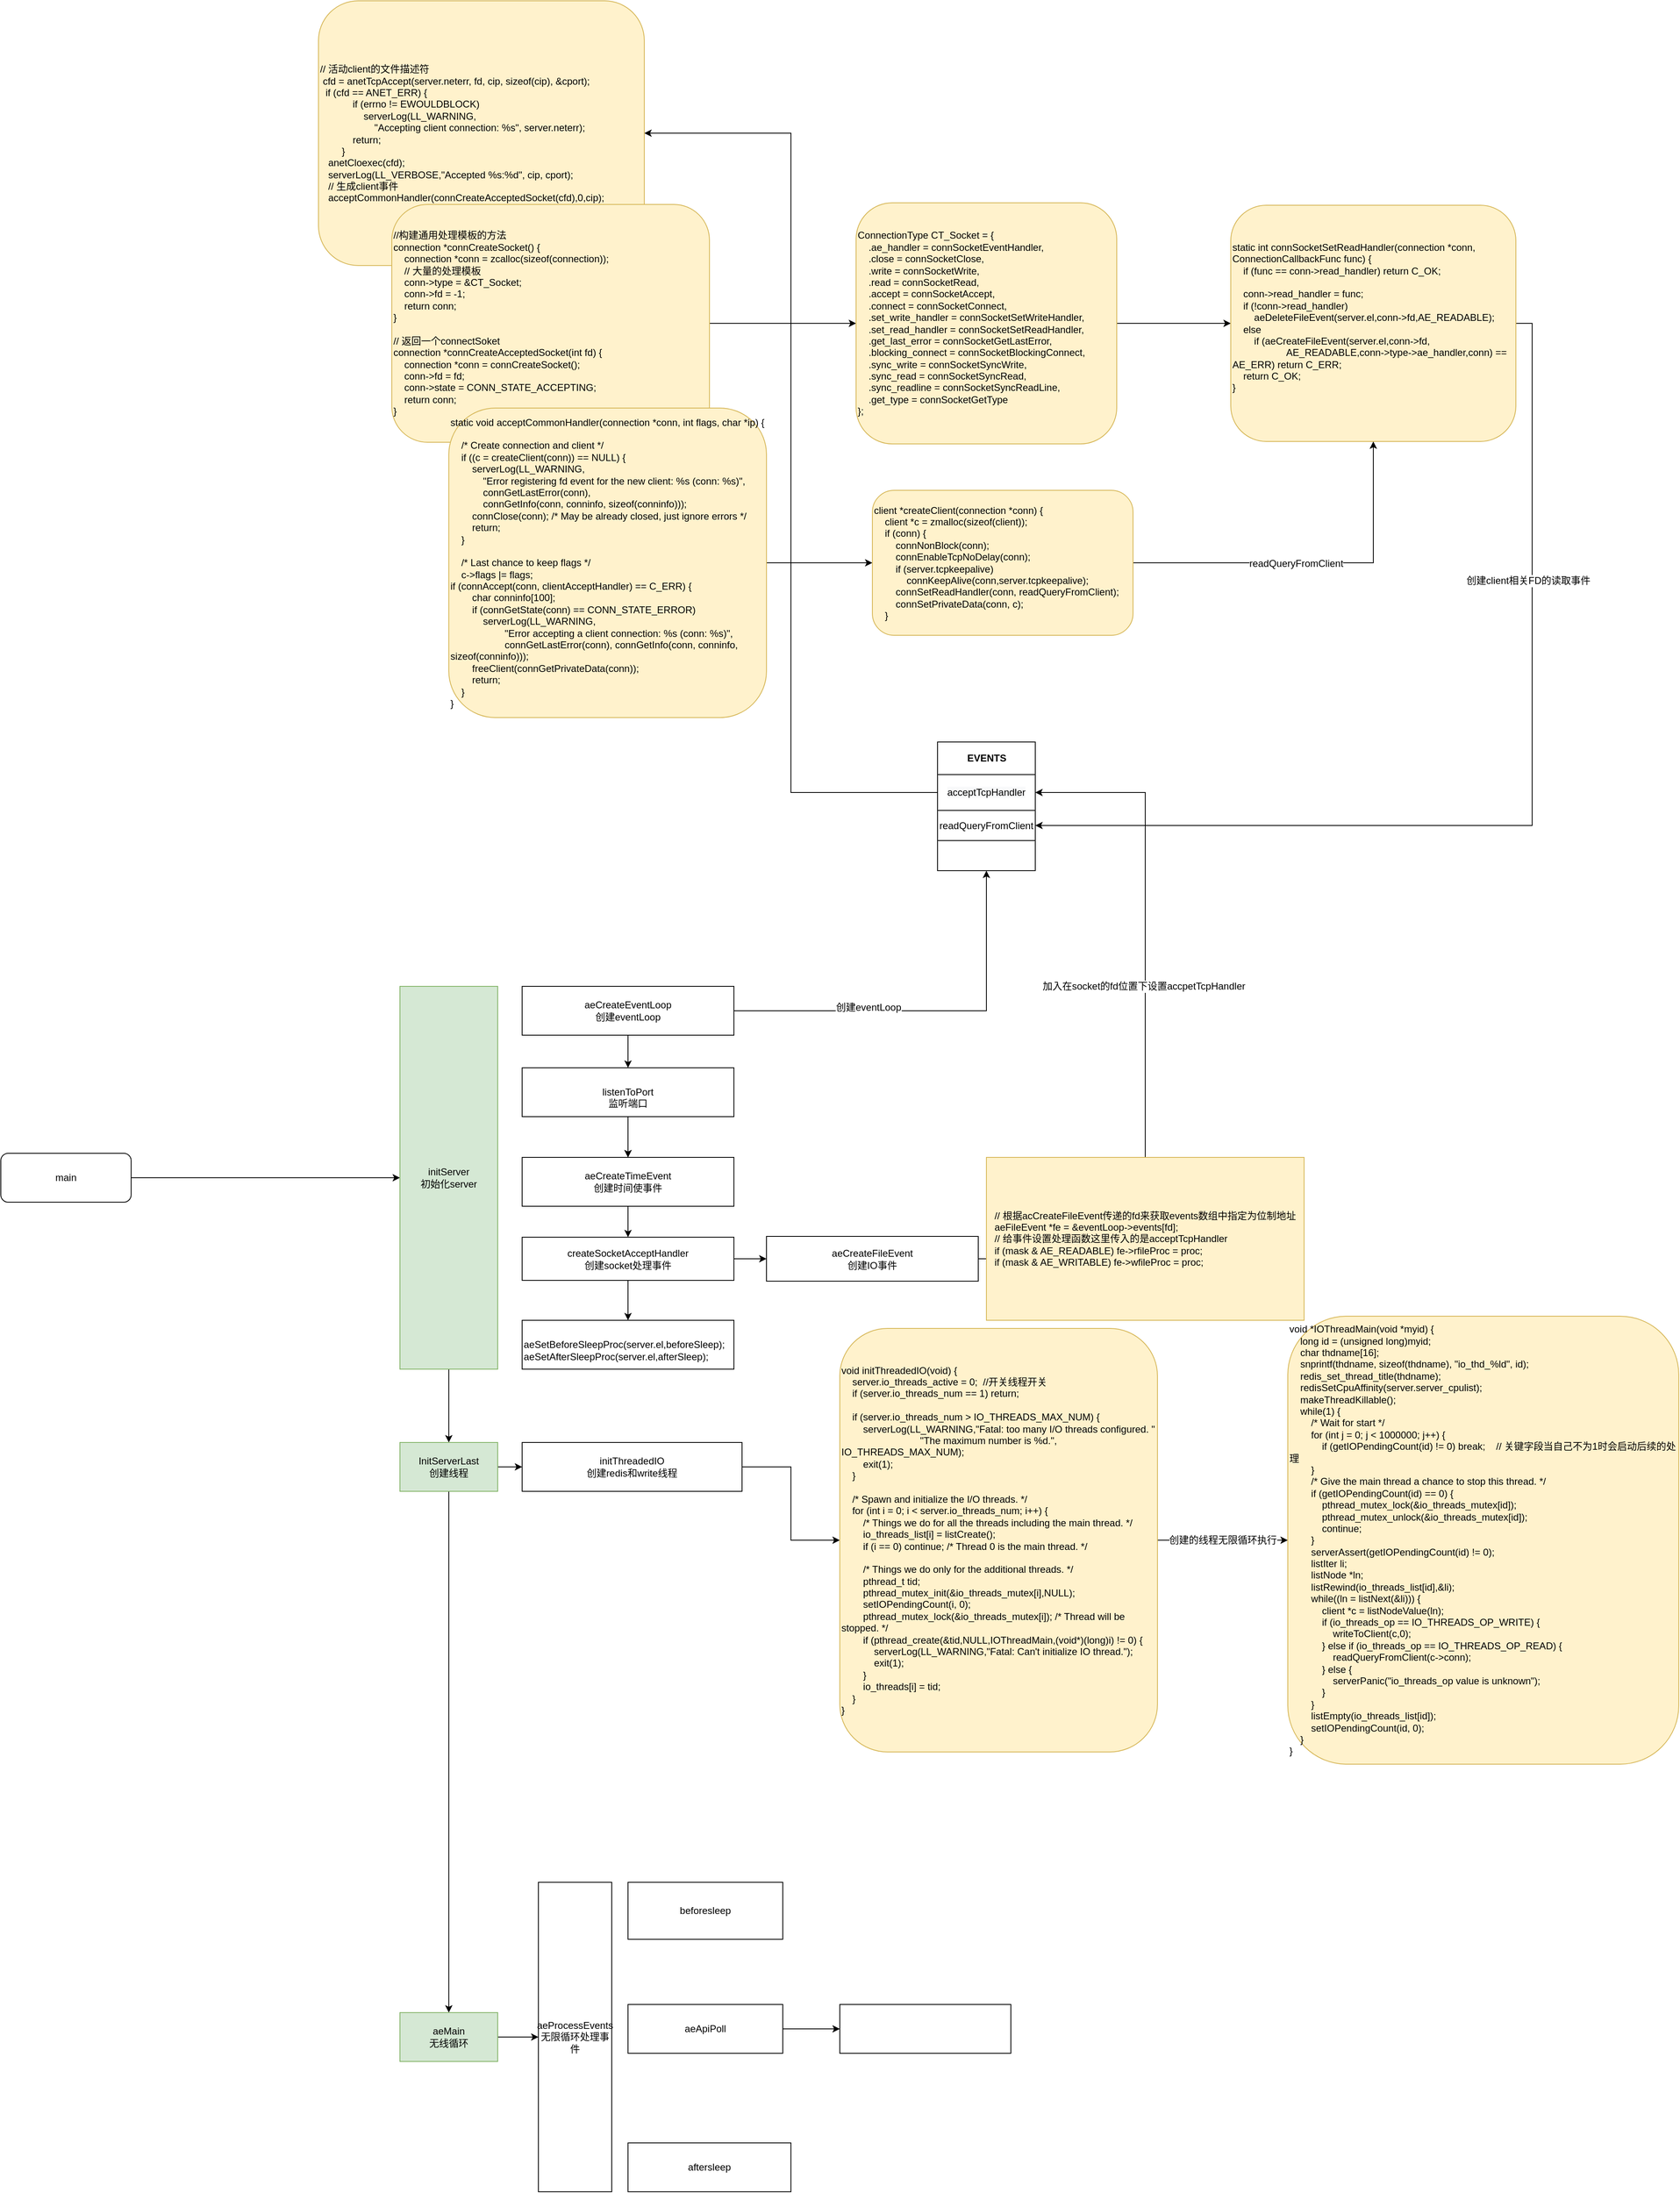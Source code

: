 <mxfile version="16.0.0" type="github">
  <diagram id="2zftxFfZJoa_WkWcQfK9" name="Page-1">
    <mxGraphModel dx="2036" dy="1942" grid="1" gridSize="10" guides="1" tooltips="1" connect="1" arrows="1" fold="1" page="1" pageScale="1" pageWidth="827" pageHeight="1169" math="0" shadow="0">
      <root>
        <mxCell id="0" />
        <mxCell id="1" parent="0" />
        <mxCell id="qlo0mlUVnGcfUICEwcEb-12" style="edgeStyle=orthogonalEdgeStyle;rounded=0;orthogonalLoop=1;jettySize=auto;html=1;fontFamily=Helvetica;fontSize=12;fontColor=rgb(0, 0, 0);" parent="1" source="9TWHAg7jtCrfxQBwRMBd-1" target="9TWHAg7jtCrfxQBwRMBd-4" edge="1">
          <mxGeometry relative="1" as="geometry" />
        </mxCell>
        <mxCell id="9TWHAg7jtCrfxQBwRMBd-1" value="main" style="rounded=1;whiteSpace=wrap;html=1;" parent="1" vertex="1">
          <mxGeometry x="-470" y="485" width="160" height="60" as="geometry" />
        </mxCell>
        <mxCell id="qlo0mlUVnGcfUICEwcEb-13" style="edgeStyle=orthogonalEdgeStyle;rounded=0;orthogonalLoop=1;jettySize=auto;html=1;exitX=0.5;exitY=1;exitDx=0;exitDy=0;fontFamily=Helvetica;fontSize=12;fontColor=rgb(0, 0, 0);" parent="1" source="9TWHAg7jtCrfxQBwRMBd-4" target="qlo0mlUVnGcfUICEwcEb-14" edge="1">
          <mxGeometry relative="1" as="geometry">
            <mxPoint x="80.095" y="860" as="targetPoint" />
          </mxGeometry>
        </mxCell>
        <mxCell id="9TWHAg7jtCrfxQBwRMBd-4" value="initServer&lt;br&gt;初始化server" style="rounded=0;whiteSpace=wrap;html=1;fontFamily=Helvetica;fontSize=12;strokeColor=#82b366;fillColor=#d5e8d4;" parent="1" vertex="1">
          <mxGeometry x="20" y="280" width="120" height="470" as="geometry" />
        </mxCell>
        <mxCell id="9TWHAg7jtCrfxQBwRMBd-8" style="edgeStyle=orthogonalEdgeStyle;rounded=0;orthogonalLoop=1;jettySize=auto;html=1;exitX=0.5;exitY=1;exitDx=0;exitDy=0;entryX=0.5;entryY=0;entryDx=0;entryDy=0;fontFamily=Helvetica;fontSize=12;fontColor=rgb(0, 0, 0);" parent="1" source="9TWHAg7jtCrfxQBwRMBd-6" target="9TWHAg7jtCrfxQBwRMBd-7" edge="1">
          <mxGeometry relative="1" as="geometry" />
        </mxCell>
        <mxCell id="qlo0mlUVnGcfUICEwcEb-7" value="" style="edgeStyle=orthogonalEdgeStyle;rounded=0;orthogonalLoop=1;jettySize=auto;html=1;fontFamily=Helvetica;fontSize=12;fontColor=rgb(0, 0, 0);" parent="1" source="9TWHAg7jtCrfxQBwRMBd-6" target="9TWHAg7jtCrfxQBwRMBd-7" edge="1">
          <mxGeometry relative="1" as="geometry" />
        </mxCell>
        <mxCell id="9TWHAg7jtCrfxQBwRMBd-6" value="&lt;pre style=&quot;background-color: #2b2b2b ; color: #a9b7c6 ; font-family: &amp;#34;jetbrains mono&amp;#34; , monospace ; font-size: 9.8pt&quot;&gt;&lt;/pre&gt;listenToPort&lt;br&gt;监听端口" style="rounded=0;whiteSpace=wrap;html=1;fontFamily=Helvetica;fontSize=12;fontColor=rgb(0, 0, 0);strokeColor=rgb(0, 0, 0);fillColor=rgb(255, 255, 255);" parent="1" vertex="1">
          <mxGeometry x="170" y="380" width="260" height="60" as="geometry" />
        </mxCell>
        <mxCell id="9TWHAg7jtCrfxQBwRMBd-10" style="edgeStyle=orthogonalEdgeStyle;rounded=0;orthogonalLoop=1;jettySize=auto;html=1;entryX=0.5;entryY=0;entryDx=0;entryDy=0;fontFamily=Helvetica;fontSize=12;fontColor=rgb(0, 0, 0);" parent="1" source="9TWHAg7jtCrfxQBwRMBd-7" target="9TWHAg7jtCrfxQBwRMBd-9" edge="1">
          <mxGeometry relative="1" as="geometry" />
        </mxCell>
        <mxCell id="9TWHAg7jtCrfxQBwRMBd-7" value="aeCreateTimeEvent&lt;br&gt;创建时间使事件" style="rounded=0;whiteSpace=wrap;html=1;fontFamily=Helvetica;fontSize=12;fontColor=rgb(0, 0, 0);strokeColor=rgb(0, 0, 0);fillColor=rgb(255, 255, 255);" parent="1" vertex="1">
          <mxGeometry x="170" y="490" width="260" height="60" as="geometry" />
        </mxCell>
        <mxCell id="9TWHAg7jtCrfxQBwRMBd-12" value="" style="edgeStyle=orthogonalEdgeStyle;rounded=0;orthogonalLoop=1;jettySize=auto;html=1;fontFamily=Helvetica;fontSize=12;fontColor=rgb(0, 0, 0);" parent="1" source="9TWHAg7jtCrfxQBwRMBd-9" target="9TWHAg7jtCrfxQBwRMBd-11" edge="1">
          <mxGeometry relative="1" as="geometry" />
        </mxCell>
        <mxCell id="9TWHAg7jtCrfxQBwRMBd-9" value="createSocketAcceptHandler&lt;br&gt;创建socket处理事件" style="rounded=0;whiteSpace=wrap;html=1;fontFamily=Helvetica;fontSize=12;fontColor=rgb(0, 0, 0);strokeColor=rgb(0, 0, 0);fillColor=rgb(255, 255, 255);" parent="1" vertex="1">
          <mxGeometry x="170" y="588" width="260" height="53" as="geometry" />
        </mxCell>
        <mxCell id="9TWHAg7jtCrfxQBwRMBd-14" value="" style="edgeStyle=orthogonalEdgeStyle;rounded=0;orthogonalLoop=1;jettySize=auto;html=1;fontFamily=Helvetica;fontSize=12;fontColor=rgb(0, 0, 0);" parent="1" source="9TWHAg7jtCrfxQBwRMBd-11" edge="1">
          <mxGeometry relative="1" as="geometry">
            <mxPoint x="740" y="615" as="targetPoint" />
          </mxGeometry>
        </mxCell>
        <mxCell id="9TWHAg7jtCrfxQBwRMBd-70" value="" style="edgeStyle=orthogonalEdgeStyle;rounded=0;orthogonalLoop=1;jettySize=auto;html=1;fontFamily=Helvetica;fontSize=12;fontColor=rgb(0, 0, 0);exitX=0.5;exitY=1;exitDx=0;exitDy=0;" parent="1" source="9TWHAg7jtCrfxQBwRMBd-9" target="9TWHAg7jtCrfxQBwRMBd-69" edge="1">
          <mxGeometry relative="1" as="geometry" />
        </mxCell>
        <mxCell id="9TWHAg7jtCrfxQBwRMBd-11" value="aeCreateFileEvent&lt;br&gt;创建IO事件" style="whiteSpace=wrap;html=1;fillColor=rgb(255, 255, 255);strokeColor=rgb(0, 0, 0);fontColor=rgb(0, 0, 0);rounded=0;" parent="1" vertex="1">
          <mxGeometry x="470" y="587" width="260" height="55" as="geometry" />
        </mxCell>
        <mxCell id="9TWHAg7jtCrfxQBwRMBd-43" style="edgeStyle=orthogonalEdgeStyle;rounded=0;orthogonalLoop=1;jettySize=auto;html=1;fontFamily=Helvetica;fontSize=12;fontColor=rgb(0, 0, 0);entryX=1;entryY=0.5;entryDx=0;entryDy=0;" parent="1" source="9TWHAg7jtCrfxQBwRMBd-15" target="9TWHAg7jtCrfxQBwRMBd-46" edge="1">
          <mxGeometry relative="1" as="geometry">
            <mxPoint x="650" y="120" as="targetPoint" />
          </mxGeometry>
        </mxCell>
        <mxCell id="9TWHAg7jtCrfxQBwRMBd-44" value="加入在socket的fd位置下设置accpetTcpHandler" style="edgeLabel;html=1;align=center;verticalAlign=middle;resizable=0;points=[];fontSize=12;fontFamily=Helvetica;fontColor=rgb(0, 0, 0);" parent="9TWHAg7jtCrfxQBwRMBd-43" vertex="1" connectable="0">
          <mxGeometry x="-0.279" y="2" relative="1" as="geometry">
            <mxPoint as="offset" />
          </mxGeometry>
        </mxCell>
        <mxCell id="9TWHAg7jtCrfxQBwRMBd-15" value="&lt;div style=&quot;text-align: left&quot;&gt;&lt;span&gt;// 根据acCreateFileEvent传递的fd来获取events数组中指定为位制地址&lt;/span&gt;&lt;/div&gt;&lt;div style=&quot;text-align: left&quot;&gt;&lt;span&gt;aeFileEvent *fe = &amp;amp;eventLoop-&amp;gt;events[fd];&lt;/span&gt;&lt;/div&gt;&lt;div style=&quot;text-align: left&quot;&gt;&lt;span&gt;// 给事件设置处理函数这里传入的是&lt;/span&gt;&lt;span&gt;acceptTcpHandler&lt;/span&gt;&lt;/div&gt;&lt;div style=&quot;text-align: left&quot;&gt;&lt;span&gt;&lt;div&gt;if (mask &amp;amp; AE_READABLE) fe-&amp;gt;rfileProc = proc;&lt;/div&gt;&lt;div&gt;if (mask &amp;amp; AE_WRITABLE) fe-&amp;gt;wfileProc = proc;&lt;/div&gt;&lt;/span&gt;&lt;/div&gt;" style="whiteSpace=wrap;html=1;rounded=0;fontFamily=Helvetica;fontSize=12;strokeColor=#d6b656;fillColor=#fff2cc;" parent="1" vertex="1">
          <mxGeometry x="740" y="490" width="390" height="200" as="geometry" />
        </mxCell>
        <mxCell id="9TWHAg7jtCrfxQBwRMBd-45" value="EVENTS" style="shape=table;startSize=40;container=1;collapsible=0;childLayout=tableLayout;fontStyle=1;align=center;pointerEvents=1;rounded=0;fontFamily=Helvetica;fontSize=12;fontColor=rgb(0, 0, 0);strokeColor=rgb(0, 0, 0);fillColor=rgb(255, 255, 255);html=1;" parent="1" vertex="1">
          <mxGeometry x="680" y="-20" width="120" height="158" as="geometry" />
        </mxCell>
        <mxCell id="9TWHAg7jtCrfxQBwRMBd-46" value="" style="shape=partialRectangle;html=1;whiteSpace=wrap;collapsible=0;dropTarget=0;pointerEvents=0;fillColor=none;top=0;left=0;bottom=0;right=0;points=[[0,0.5],[1,0.5]];portConstraint=eastwest;rounded=0;fontFamily=Helvetica;fontSize=12;fontColor=rgb(0, 0, 0);strokeColor=rgb(0, 0, 0);" parent="9TWHAg7jtCrfxQBwRMBd-45" vertex="1">
          <mxGeometry y="40" width="120" height="44" as="geometry" />
        </mxCell>
        <mxCell id="9TWHAg7jtCrfxQBwRMBd-47" value="&lt;span style=&quot;color: rgb(0 , 0 , 0) ; font-family: &amp;#34;helvetica&amp;#34; ; font-size: 12px ; font-style: normal ; font-weight: 400 ; letter-spacing: normal ; text-indent: 0px ; text-transform: none ; word-spacing: 0px ; background-color: rgb(248 , 249 , 250) ; display: inline ; float: none&quot;&gt;acceptTcpHandler&lt;/span&gt;" style="shape=partialRectangle;html=1;whiteSpace=wrap;connectable=0;fillColor=none;top=0;left=0;bottom=0;right=0;overflow=hidden;pointerEvents=1;rounded=0;fontFamily=Helvetica;fontSize=12;fontColor=rgb(0, 0, 0);strokeColor=rgb(0, 0, 0);align=center;verticalAlign=middle;" parent="9TWHAg7jtCrfxQBwRMBd-46" vertex="1">
          <mxGeometry width="120" height="44" as="geometry">
            <mxRectangle width="120" height="44" as="alternateBounds" />
          </mxGeometry>
        </mxCell>
        <mxCell id="9TWHAg7jtCrfxQBwRMBd-50" value="" style="shape=partialRectangle;html=1;whiteSpace=wrap;collapsible=0;dropTarget=0;pointerEvents=0;fillColor=none;top=0;left=0;bottom=0;right=0;points=[[0,0.5],[1,0.5]];portConstraint=eastwest;rounded=0;fontFamily=Helvetica;fontSize=12;fontColor=rgb(0, 0, 0);strokeColor=rgb(0, 0, 0);" parent="9TWHAg7jtCrfxQBwRMBd-45" vertex="1">
          <mxGeometry y="84" width="120" height="37" as="geometry" />
        </mxCell>
        <mxCell id="9TWHAg7jtCrfxQBwRMBd-51" value="readQueryFromClient" style="shape=partialRectangle;html=1;whiteSpace=wrap;connectable=0;fillColor=none;top=0;left=0;bottom=0;right=0;overflow=hidden;pointerEvents=1;rounded=0;fontFamily=Helvetica;fontSize=12;fontColor=rgb(0, 0, 0);strokeColor=rgb(0, 0, 0);" parent="9TWHAg7jtCrfxQBwRMBd-50" vertex="1">
          <mxGeometry width="120" height="37" as="geometry">
            <mxRectangle width="120" height="37" as="alternateBounds" />
          </mxGeometry>
        </mxCell>
        <mxCell id="9TWHAg7jtCrfxQBwRMBd-54" value="" style="shape=partialRectangle;html=1;whiteSpace=wrap;collapsible=0;dropTarget=0;pointerEvents=0;fillColor=none;top=0;left=0;bottom=0;right=0;points=[[0,0.5],[1,0.5]];portConstraint=eastwest;rounded=0;fontFamily=Helvetica;fontSize=12;fontColor=rgb(0, 0, 0);strokeColor=rgb(0, 0, 0);" parent="9TWHAg7jtCrfxQBwRMBd-45" vertex="1">
          <mxGeometry y="121" width="120" height="37" as="geometry" />
        </mxCell>
        <mxCell id="9TWHAg7jtCrfxQBwRMBd-55" value="" style="shape=partialRectangle;html=1;whiteSpace=wrap;connectable=0;fillColor=none;top=0;left=0;bottom=0;right=0;overflow=hidden;pointerEvents=1;rounded=0;fontFamily=Helvetica;fontSize=12;fontColor=rgb(0, 0, 0);strokeColor=rgb(0, 0, 0);" parent="9TWHAg7jtCrfxQBwRMBd-54" vertex="1">
          <mxGeometry width="120" height="37" as="geometry">
            <mxRectangle width="120" height="37" as="alternateBounds" />
          </mxGeometry>
        </mxCell>
        <mxCell id="9TWHAg7jtCrfxQBwRMBd-60" style="edgeStyle=orthogonalEdgeStyle;rounded=0;orthogonalLoop=1;jettySize=auto;html=1;exitX=0;exitY=0.5;exitDx=0;exitDy=0;fontFamily=Helvetica;fontSize=12;fontColor=rgb(0, 0, 0);entryX=1;entryY=0.5;entryDx=0;entryDy=0;" parent="1" source="9TWHAg7jtCrfxQBwRMBd-46" target="9TWHAg7jtCrfxQBwRMBd-63" edge="1">
          <mxGeometry relative="1" as="geometry">
            <mxPoint x="530" y="152" as="targetPoint" />
          </mxGeometry>
        </mxCell>
        <mxCell id="9TWHAg7jtCrfxQBwRMBd-63" value="&lt;div&gt;// 活动client的文件描述符&lt;/div&gt;&lt;div&gt;&amp;nbsp;cfd = anetTcpAccept(server.neterr, fd, cip, sizeof(cip), &amp;amp;cport);&lt;/div&gt;&lt;div&gt;&amp;nbsp;&lt;span style=&quot;white-space: pre&quot;&gt; &lt;/span&gt;if (cfd == ANET_ERR) {&lt;/div&gt;&lt;div&gt;&amp;nbsp; &amp;nbsp; &amp;nbsp; &amp;nbsp; &amp;nbsp; &amp;nbsp; if (errno != EWOULDBLOCK)&lt;/div&gt;&lt;div&gt;&amp;nbsp; &amp;nbsp; &amp;nbsp; &amp;nbsp; &amp;nbsp; &amp;nbsp; &amp;nbsp; &amp;nbsp; serverLog(LL_WARNING,&lt;/div&gt;&lt;div&gt;&amp;nbsp; &amp;nbsp; &amp;nbsp; &amp;nbsp; &amp;nbsp; &amp;nbsp; &amp;nbsp; &amp;nbsp; &amp;nbsp; &amp;nbsp; &quot;Accepting client connection: %s&quot;, server.neterr);&lt;/div&gt;&lt;div&gt;&amp;nbsp; &amp;nbsp; &amp;nbsp; &amp;nbsp; &amp;nbsp; &amp;nbsp; return;&lt;/div&gt;&lt;div&gt;&amp;nbsp; &amp;nbsp; &amp;nbsp; &amp;nbsp; }&lt;/div&gt;&lt;div&gt;&amp;nbsp; &amp;nbsp;anetCloexec(cfd);&lt;/div&gt;&lt;div&gt;&amp;nbsp; &amp;nbsp;serverLog(LL_VERBOSE,&quot;Accepted %s:%d&quot;, cip, cport);&lt;/div&gt;&lt;div&gt;&amp;nbsp; &amp;nbsp;// 生成client事件&lt;/div&gt;&lt;div&gt;&amp;nbsp; &amp;nbsp;acceptCommonHandler(connCreateAcceptedSocket(cfd),0,cip);&lt;/div&gt;" style="rounded=1;whiteSpace=wrap;html=1;fontFamily=Helvetica;fontSize=12;strokeColor=#d6b656;fillColor=#fff2cc;align=left;" parent="1" vertex="1">
          <mxGeometry x="-80" y="-930" width="400" height="325" as="geometry" />
        </mxCell>
        <mxCell id="9TWHAg7jtCrfxQBwRMBd-75" style="edgeStyle=orthogonalEdgeStyle;rounded=0;orthogonalLoop=1;jettySize=auto;html=1;fontFamily=Helvetica;fontSize=12;fontColor=rgb(0, 0, 0);entryX=0;entryY=0.5;entryDx=0;entryDy=0;exitX=1;exitY=0.5;exitDx=0;exitDy=0;" parent="1" source="9TWHAg7jtCrfxQBwRMBd-64" target="9TWHAg7jtCrfxQBwRMBd-76" edge="1">
          <mxGeometry relative="1" as="geometry">
            <mxPoint x="590" y="-534" as="targetPoint" />
          </mxGeometry>
        </mxCell>
        <mxCell id="9TWHAg7jtCrfxQBwRMBd-64" value="//构建通用处理模板的方法&lt;br&gt;connection *connCreateSocket() {&lt;br&gt;&amp;nbsp; &amp;nbsp; connection *conn = zcalloc(sizeof(connection));&amp;nbsp; &amp;nbsp;&amp;nbsp;&lt;br&gt;&amp;nbsp; &amp;nbsp; // 大量的处理模板&lt;br&gt;&amp;nbsp; &amp;nbsp; conn-&amp;gt;type = &amp;amp;CT_Socket;&lt;br&gt;&amp;nbsp; &amp;nbsp; conn-&amp;gt;fd = -1;&lt;br&gt;&amp;nbsp; &amp;nbsp; return conn;&lt;br&gt;}&lt;br&gt;&lt;br&gt;// 返回一个connectSoket&lt;br&gt;connection *connCreateAcceptedSocket(int fd) {&lt;br&gt;&amp;nbsp; &amp;nbsp; connection *conn = connCreateSocket();&lt;br&gt;&amp;nbsp; &amp;nbsp; conn-&amp;gt;fd = fd;&lt;br&gt;&amp;nbsp; &amp;nbsp; conn-&amp;gt;state = CONN_STATE_ACCEPTING;&lt;br&gt;&amp;nbsp; &amp;nbsp; return conn;&lt;br&gt;}" style="rounded=1;whiteSpace=wrap;html=1;fontFamily=Helvetica;fontSize=12;strokeColor=#d6b656;fillColor=#fff2cc;align=left;" parent="1" vertex="1">
          <mxGeometry x="10" y="-680" width="390" height="292" as="geometry" />
        </mxCell>
        <mxCell id="9TWHAg7jtCrfxQBwRMBd-74" style="edgeStyle=orthogonalEdgeStyle;rounded=0;orthogonalLoop=1;jettySize=auto;html=1;fontFamily=Helvetica;fontSize=12;fontColor=rgb(0, 0, 0);" parent="1" source="9TWHAg7jtCrfxQBwRMBd-67" target="9TWHAg7jtCrfxQBwRMBd-73" edge="1">
          <mxGeometry relative="1" as="geometry" />
        </mxCell>
        <mxCell id="9TWHAg7jtCrfxQBwRMBd-67" value="&lt;div&gt;static void acceptCommonHandler(connection *conn, int flags, char *ip) {&lt;/div&gt;&lt;div&gt;&amp;nbsp;&amp;nbsp;&lt;/div&gt;&lt;div&gt;&amp;nbsp; &amp;nbsp; /* Create connection and client */&lt;/div&gt;&lt;div&gt;&amp;nbsp; &amp;nbsp; if ((c = createClient(conn)) == NULL) {&lt;/div&gt;&lt;div&gt;&amp;nbsp; &amp;nbsp; &amp;nbsp; &amp;nbsp; serverLog(LL_WARNING,&lt;/div&gt;&lt;div&gt;&amp;nbsp; &amp;nbsp; &amp;nbsp; &amp;nbsp; &amp;nbsp; &amp;nbsp; &quot;Error registering fd event for the new client: %s (conn: %s)&quot;,&lt;/div&gt;&lt;div&gt;&amp;nbsp; &amp;nbsp; &amp;nbsp; &amp;nbsp; &amp;nbsp; &amp;nbsp; connGetLastError(conn),&lt;/div&gt;&lt;div&gt;&amp;nbsp; &amp;nbsp; &amp;nbsp; &amp;nbsp; &amp;nbsp; &amp;nbsp; connGetInfo(conn, conninfo, sizeof(conninfo)));&lt;/div&gt;&lt;div&gt;&amp;nbsp; &amp;nbsp; &amp;nbsp; &amp;nbsp; connClose(conn); /* May be already closed, just ignore errors */&lt;/div&gt;&lt;div&gt;&amp;nbsp; &amp;nbsp; &amp;nbsp; &amp;nbsp; return;&lt;/div&gt;&lt;div&gt;&amp;nbsp; &amp;nbsp; }&lt;/div&gt;&lt;div&gt;&lt;br&gt;&lt;/div&gt;&lt;div&gt;&amp;nbsp; &amp;nbsp; /* Last chance to keep flags */&lt;/div&gt;&lt;div&gt;&amp;nbsp; &amp;nbsp; c-&amp;gt;flags |= flags;&lt;/div&gt;&lt;div&gt;&lt;span&gt;  &lt;/span&gt;if (connAccept(conn, clientAcceptHandler) == C_ERR) {&lt;/div&gt;&lt;div&gt;&amp;nbsp; &amp;nbsp; &amp;nbsp; &amp;nbsp; char conninfo[100];&lt;/div&gt;&lt;div&gt;&amp;nbsp; &amp;nbsp; &amp;nbsp; &amp;nbsp; if (connGetState(conn) == CONN_STATE_ERROR)&lt;/div&gt;&lt;div&gt;&amp;nbsp; &amp;nbsp; &amp;nbsp; &amp;nbsp; &amp;nbsp; &amp;nbsp; serverLog(LL_WARNING,&lt;/div&gt;&lt;div&gt;&amp;nbsp; &amp;nbsp; &amp;nbsp; &amp;nbsp; &amp;nbsp; &amp;nbsp; &amp;nbsp; &amp;nbsp; &amp;nbsp; &amp;nbsp; &quot;Error accepting a client connection: %s (conn: %s)&quot;,&lt;/div&gt;&lt;div&gt;&amp;nbsp; &amp;nbsp; &amp;nbsp; &amp;nbsp; &amp;nbsp; &amp;nbsp; &amp;nbsp; &amp;nbsp; &amp;nbsp; &amp;nbsp; connGetLastError(conn), connGetInfo(conn, conninfo, sizeof(conninfo)));&lt;/div&gt;&lt;div&gt;&amp;nbsp; &amp;nbsp; &amp;nbsp; &amp;nbsp; freeClient(connGetPrivateData(conn));&lt;/div&gt;&lt;div&gt;&amp;nbsp; &amp;nbsp; &amp;nbsp; &amp;nbsp; return;&lt;/div&gt;&lt;div&gt;&amp;nbsp; &amp;nbsp; }&lt;/div&gt;&lt;div&gt;}&lt;/div&gt;" style="rounded=1;whiteSpace=wrap;html=1;fontFamily=Helvetica;fontSize=12;strokeColor=#d6b656;fillColor=#fff2cc;align=left;" parent="1" vertex="1">
          <mxGeometry x="80" y="-430" width="390" height="380" as="geometry" />
        </mxCell>
        <mxCell id="9TWHAg7jtCrfxQBwRMBd-69" value="&lt;div&gt;&amp;nbsp; &amp;nbsp; aeSetBeforeSleepProc(server.el,beforeSleep);&lt;/div&gt;&lt;div&gt;aeSetAfterSleepProc(server.el,afterSleep);&lt;/div&gt;" style="whiteSpace=wrap;html=1;fillColor=rgb(255, 255, 255);strokeColor=rgb(0, 0, 0);fontColor=rgb(0, 0, 0);rounded=0;align=left;" parent="1" vertex="1">
          <mxGeometry x="170" y="690" width="260" height="60" as="geometry" />
        </mxCell>
        <mxCell id="qlo0mlUVnGcfUICEwcEb-1" style="edgeStyle=orthogonalEdgeStyle;rounded=0;orthogonalLoop=1;jettySize=auto;html=1;exitX=1;exitY=0.5;exitDx=0;exitDy=0;fontFamily=Helvetica;fontSize=12;fontColor=rgb(0, 0, 0);" parent="1" source="9TWHAg7jtCrfxQBwRMBd-73" target="9TWHAg7jtCrfxQBwRMBd-78" edge="1">
          <mxGeometry relative="1" as="geometry" />
        </mxCell>
        <mxCell id="qlo0mlUVnGcfUICEwcEb-3" value="readQueryFromClient" style="edgeLabel;html=1;align=center;verticalAlign=middle;resizable=0;points=[];fontSize=12;fontFamily=Helvetica;fontColor=rgb(0, 0, 0);" parent="qlo0mlUVnGcfUICEwcEb-1" vertex="1" connectable="0">
          <mxGeometry x="-0.102" y="-1" relative="1" as="geometry">
            <mxPoint as="offset" />
          </mxGeometry>
        </mxCell>
        <mxCell id="9TWHAg7jtCrfxQBwRMBd-73" value="&lt;div&gt;client *createClient(connection *conn) {&lt;/div&gt;&lt;div&gt;&amp;nbsp; &amp;nbsp; client *c = zmalloc(sizeof(client));&lt;/div&gt;&lt;div&gt;&amp;nbsp; &amp;nbsp; if (conn) {&lt;/div&gt;&lt;div&gt;&amp;nbsp; &amp;nbsp; &amp;nbsp; &amp;nbsp; connNonBlock(conn);&lt;/div&gt;&lt;div&gt;&amp;nbsp; &amp;nbsp; &amp;nbsp; &amp;nbsp; connEnableTcpNoDelay(conn);&lt;/div&gt;&lt;div&gt;&amp;nbsp; &amp;nbsp; &amp;nbsp; &amp;nbsp; if (server.tcpkeepalive)&lt;/div&gt;&lt;div&gt;&amp;nbsp; &amp;nbsp; &amp;nbsp; &amp;nbsp; &amp;nbsp; &amp;nbsp; connKeepAlive(conn,server.tcpkeepalive);&lt;/div&gt;&lt;div&gt;&amp;nbsp; &amp;nbsp; &amp;nbsp; &amp;nbsp; connSetReadHandler(conn, readQueryFromClient);&lt;/div&gt;&lt;div&gt;&amp;nbsp; &amp;nbsp; &amp;nbsp; &amp;nbsp; connSetPrivateData(conn, c);&lt;/div&gt;&lt;div&gt;&amp;nbsp; &amp;nbsp; }&lt;/div&gt;" style="rounded=1;whiteSpace=wrap;html=1;fontFamily=Helvetica;fontSize=12;strokeColor=#d6b656;fillColor=#fff2cc;align=left;" parent="1" vertex="1">
          <mxGeometry x="600" y="-329" width="320" height="178" as="geometry" />
        </mxCell>
        <mxCell id="9TWHAg7jtCrfxQBwRMBd-79" value="" style="edgeStyle=orthogonalEdgeStyle;rounded=0;orthogonalLoop=1;jettySize=auto;html=1;fontFamily=Helvetica;fontSize=12;fontColor=rgb(0, 0, 0);" parent="1" source="9TWHAg7jtCrfxQBwRMBd-76" target="9TWHAg7jtCrfxQBwRMBd-78" edge="1">
          <mxGeometry relative="1" as="geometry" />
        </mxCell>
        <mxCell id="9TWHAg7jtCrfxQBwRMBd-76" value="&lt;div&gt;ConnectionType CT_Socket = {&lt;/div&gt;&lt;div&gt;&amp;nbsp; &amp;nbsp; .ae_handler = connSocketEventHandler,&lt;/div&gt;&lt;div&gt;&amp;nbsp; &amp;nbsp; .close = connSocketClose,&lt;/div&gt;&lt;div&gt;&amp;nbsp; &amp;nbsp; .write = connSocketWrite,&lt;/div&gt;&lt;div&gt;&amp;nbsp; &amp;nbsp; .read = connSocketRead,&lt;/div&gt;&lt;div&gt;&amp;nbsp; &amp;nbsp; .accept = connSocketAccept,&lt;/div&gt;&lt;div&gt;&amp;nbsp; &amp;nbsp; .connect = connSocketConnect,&lt;/div&gt;&lt;div&gt;&amp;nbsp; &amp;nbsp; .set_write_handler = connSocketSetWriteHandler,&lt;/div&gt;&lt;div&gt;&amp;nbsp; &amp;nbsp; .set_read_handler = connSocketSetReadHandler,&lt;/div&gt;&lt;div&gt;&amp;nbsp; &amp;nbsp; .get_last_error = connSocketGetLastError,&lt;/div&gt;&lt;div&gt;&amp;nbsp; &amp;nbsp; .blocking_connect = connSocketBlockingConnect,&lt;/div&gt;&lt;div&gt;&amp;nbsp; &amp;nbsp; .sync_write = connSocketSyncWrite,&lt;/div&gt;&lt;div&gt;&amp;nbsp; &amp;nbsp; .sync_read = connSocketSyncRead,&lt;/div&gt;&lt;div&gt;&amp;nbsp; &amp;nbsp; .sync_readline = connSocketSyncReadLine,&lt;/div&gt;&lt;div&gt;&amp;nbsp; &amp;nbsp; .get_type = connSocketGetType&lt;/div&gt;&lt;div style=&quot;&quot;&gt;};&lt;/div&gt;" style="rounded=1;whiteSpace=wrap;html=1;fontFamily=Helvetica;fontSize=12;strokeColor=#d6b656;fillColor=#fff2cc;align=left;" parent="1" vertex="1">
          <mxGeometry x="580" y="-682" width="320" height="296" as="geometry" />
        </mxCell>
        <mxCell id="qlo0mlUVnGcfUICEwcEb-2" style="edgeStyle=orthogonalEdgeStyle;rounded=0;orthogonalLoop=1;jettySize=auto;html=1;exitX=1;exitY=0.5;exitDx=0;exitDy=0;entryX=1;entryY=0.5;entryDx=0;entryDy=0;fontFamily=Helvetica;fontSize=12;fontColor=rgb(0, 0, 0);" parent="1" source="9TWHAg7jtCrfxQBwRMBd-78" target="9TWHAg7jtCrfxQBwRMBd-50" edge="1">
          <mxGeometry relative="1" as="geometry" />
        </mxCell>
        <mxCell id="qlo0mlUVnGcfUICEwcEb-4" value="创建client相关FD的读取事件" style="edgeLabel;html=1;align=center;verticalAlign=middle;resizable=0;points=[];fontSize=12;fontFamily=Helvetica;fontColor=rgb(0, 0, 0);" parent="qlo0mlUVnGcfUICEwcEb-2" vertex="1" connectable="0">
          <mxGeometry x="-0.463" y="-5" relative="1" as="geometry">
            <mxPoint y="1" as="offset" />
          </mxGeometry>
        </mxCell>
        <mxCell id="9TWHAg7jtCrfxQBwRMBd-78" value="&lt;div&gt;static int connSocketSetReadHandler(connection *conn, ConnectionCallbackFunc func) {&lt;/div&gt;&lt;div&gt;&amp;nbsp; &amp;nbsp; if (func == conn-&amp;gt;read_handler) return C_OK;&lt;/div&gt;&lt;div&gt;&lt;br&gt;&lt;/div&gt;&lt;div&gt;&amp;nbsp; &amp;nbsp; conn-&amp;gt;read_handler = func;&lt;/div&gt;&lt;div&gt;&amp;nbsp; &amp;nbsp; if (!conn-&amp;gt;read_handler)&lt;/div&gt;&lt;div&gt;&amp;nbsp; &amp;nbsp; &amp;nbsp; &amp;nbsp; aeDeleteFileEvent(server.el,conn-&amp;gt;fd,AE_READABLE);&lt;/div&gt;&lt;div&gt;&amp;nbsp; &amp;nbsp; else&lt;/div&gt;&lt;div&gt;&amp;nbsp; &amp;nbsp; &amp;nbsp; &amp;nbsp; if (aeCreateFileEvent(server.el,conn-&amp;gt;fd,&lt;/div&gt;&lt;div&gt;&amp;nbsp; &amp;nbsp; &amp;nbsp; &amp;nbsp; &amp;nbsp; &amp;nbsp; &amp;nbsp; &amp;nbsp; &amp;nbsp; &amp;nbsp; AE_READABLE,conn-&amp;gt;type-&amp;gt;ae_handler,conn) == AE_ERR) return C_ERR;&lt;/div&gt;&lt;div&gt;&amp;nbsp; &amp;nbsp; return C_OK;&lt;/div&gt;&lt;div&gt;}&lt;/div&gt;&lt;div&gt;&lt;br&gt;&lt;/div&gt;" style="whiteSpace=wrap;html=1;align=left;fillColor=#fff2cc;strokeColor=#d6b656;fontColor=rgb(0, 0, 0);rounded=1;" parent="1" vertex="1">
          <mxGeometry x="1040" y="-679" width="350" height="290" as="geometry" />
        </mxCell>
        <mxCell id="qlo0mlUVnGcfUICEwcEb-9" style="edgeStyle=orthogonalEdgeStyle;rounded=0;orthogonalLoop=1;jettySize=auto;html=1;exitX=0.5;exitY=1;exitDx=0;exitDy=0;entryX=0.5;entryY=0;entryDx=0;entryDy=0;fontFamily=Helvetica;fontSize=12;fontColor=rgb(0, 0, 0);" parent="1" source="qlo0mlUVnGcfUICEwcEb-8" target="9TWHAg7jtCrfxQBwRMBd-6" edge="1">
          <mxGeometry relative="1" as="geometry" />
        </mxCell>
        <mxCell id="qlo0mlUVnGcfUICEwcEb-10" style="edgeStyle=orthogonalEdgeStyle;rounded=0;orthogonalLoop=1;jettySize=auto;html=1;exitX=1;exitY=0.5;exitDx=0;exitDy=0;fontFamily=Helvetica;fontSize=12;fontColor=rgb(0, 0, 0);" parent="1" source="qlo0mlUVnGcfUICEwcEb-8" target="9TWHAg7jtCrfxQBwRMBd-45" edge="1">
          <mxGeometry relative="1" as="geometry" />
        </mxCell>
        <mxCell id="qlo0mlUVnGcfUICEwcEb-11" value="创建eventLoop" style="edgeLabel;html=1;align=center;verticalAlign=middle;resizable=0;points=[];fontSize=12;fontFamily=Helvetica;fontColor=rgb(0, 0, 0);" parent="qlo0mlUVnGcfUICEwcEb-10" vertex="1" connectable="0">
          <mxGeometry x="-0.317" y="4" relative="1" as="geometry">
            <mxPoint as="offset" />
          </mxGeometry>
        </mxCell>
        <mxCell id="qlo0mlUVnGcfUICEwcEb-8" value="aeCreateEventLoop&lt;br&gt;创建eventLoop" style="rounded=0;whiteSpace=wrap;html=1;fontFamily=Helvetica;fontSize=12;fontColor=rgb(0, 0, 0);strokeColor=rgb(0, 0, 0);fillColor=rgb(255, 255, 255);" parent="1" vertex="1">
          <mxGeometry x="170" y="280" width="260" height="60" as="geometry" />
        </mxCell>
        <mxCell id="qlo0mlUVnGcfUICEwcEb-16" style="edgeStyle=orthogonalEdgeStyle;rounded=0;orthogonalLoop=1;jettySize=auto;html=1;exitX=1;exitY=0.5;exitDx=0;exitDy=0;fontFamily=Helvetica;fontSize=12;fontColor=rgb(0, 0, 0);" parent="1" source="qlo0mlUVnGcfUICEwcEb-14" target="qlo0mlUVnGcfUICEwcEb-17" edge="1">
          <mxGeometry relative="1" as="geometry">
            <mxPoint x="180" y="870.238" as="targetPoint" />
          </mxGeometry>
        </mxCell>
        <mxCell id="qlo0mlUVnGcfUICEwcEb-28" value="" style="edgeStyle=orthogonalEdgeStyle;rounded=0;orthogonalLoop=1;jettySize=auto;html=1;fontFamily=Helvetica;fontSize=12;fontColor=rgb(0, 0, 0);" parent="1" source="qlo0mlUVnGcfUICEwcEb-14" target="qlo0mlUVnGcfUICEwcEb-27" edge="1">
          <mxGeometry relative="1" as="geometry" />
        </mxCell>
        <mxCell id="qlo0mlUVnGcfUICEwcEb-14" value="InitServerLast&lt;br&gt;创建线程" style="rounded=0;whiteSpace=wrap;html=1;fontFamily=Helvetica;fontSize=12;strokeColor=#82b366;fillColor=#d5e8d4;" parent="1" vertex="1">
          <mxGeometry x="19.995" y="840" width="120" height="60" as="geometry" />
        </mxCell>
        <mxCell id="qlo0mlUVnGcfUICEwcEb-19" style="edgeStyle=orthogonalEdgeStyle;rounded=0;orthogonalLoop=1;jettySize=auto;html=1;exitX=1;exitY=0.5;exitDx=0;exitDy=0;fontFamily=Helvetica;fontSize=12;fontColor=rgb(0, 0, 0);" parent="1" source="qlo0mlUVnGcfUICEwcEb-17" target="qlo0mlUVnGcfUICEwcEb-20" edge="1">
          <mxGeometry relative="1" as="geometry">
            <mxPoint x="480" y="870.238" as="targetPoint" />
          </mxGeometry>
        </mxCell>
        <mxCell id="qlo0mlUVnGcfUICEwcEb-17" value="initThreadedIO&lt;br&gt;创建redis和write线程" style="rounded=0;whiteSpace=wrap;html=1;fontFamily=Helvetica;fontSize=12;fontColor=rgb(0, 0, 0);strokeColor=rgb(0, 0, 0);fillColor=rgb(255, 255, 255);" parent="1" vertex="1">
          <mxGeometry x="170" y="840" width="270" height="60" as="geometry" />
        </mxCell>
        <mxCell id="qlo0mlUVnGcfUICEwcEb-24" value="创建的线程无限循环执行" style="edgeStyle=orthogonalEdgeStyle;rounded=0;orthogonalLoop=1;jettySize=auto;html=1;exitX=1;exitY=0.5;exitDx=0;exitDy=0;fontFamily=Helvetica;fontSize=12;fontColor=rgb(0, 0, 0);" parent="1" source="qlo0mlUVnGcfUICEwcEb-20" target="qlo0mlUVnGcfUICEwcEb-25" edge="1">
          <mxGeometry relative="1" as="geometry">
            <mxPoint x="1080" y="960" as="targetPoint" />
          </mxGeometry>
        </mxCell>
        <mxCell id="qlo0mlUVnGcfUICEwcEb-20" value="&lt;div&gt;void initThreadedIO(void) {&lt;/div&gt;&lt;div&gt;&amp;nbsp; &amp;nbsp; server.io_threads_active = 0;&amp;nbsp; //开关线程开关&lt;/div&gt;&lt;div&gt;&amp;nbsp; &amp;nbsp; if (server.io_threads_num == 1) return;&lt;/div&gt;&lt;div&gt;&lt;br&gt;&lt;/div&gt;&lt;div&gt;&amp;nbsp; &amp;nbsp; if (server.io_threads_num &amp;gt; IO_THREADS_MAX_NUM) {&lt;/div&gt;&lt;div&gt;&amp;nbsp; &amp;nbsp; &amp;nbsp; &amp;nbsp; serverLog(LL_WARNING,&quot;Fatal: too many I/O threads configured. &quot;&lt;/div&gt;&lt;div&gt;&amp;nbsp; &amp;nbsp; &amp;nbsp; &amp;nbsp; &amp;nbsp; &amp;nbsp; &amp;nbsp; &amp;nbsp; &amp;nbsp; &amp;nbsp; &amp;nbsp; &amp;nbsp; &amp;nbsp; &amp;nbsp; &amp;nbsp;&quot;The maximum number is %d.&quot;, IO_THREADS_MAX_NUM);&lt;/div&gt;&lt;div&gt;&amp;nbsp; &amp;nbsp; &amp;nbsp; &amp;nbsp; exit(1);&lt;/div&gt;&lt;div&gt;&amp;nbsp; &amp;nbsp; }&lt;/div&gt;&lt;div&gt;&lt;br&gt;&lt;/div&gt;&lt;div&gt;&amp;nbsp; &amp;nbsp; /* Spawn and initialize the I/O threads. */&lt;/div&gt;&lt;div&gt;&amp;nbsp; &amp;nbsp; for (int i = 0; i &amp;lt; server.io_threads_num; i++) {&lt;/div&gt;&lt;div&gt;&amp;nbsp; &amp;nbsp; &amp;nbsp; &amp;nbsp; /* Things we do for all the threads including the main thread. */&lt;/div&gt;&lt;div&gt;&amp;nbsp; &amp;nbsp; &amp;nbsp; &amp;nbsp; io_threads_list[i] = listCreate();&lt;/div&gt;&lt;div&gt;&amp;nbsp; &amp;nbsp; &amp;nbsp; &amp;nbsp; if (i == 0) continue; /* Thread 0 is the main thread. */&lt;/div&gt;&lt;div&gt;&lt;br&gt;&lt;/div&gt;&lt;div&gt;&amp;nbsp; &amp;nbsp; &amp;nbsp; &amp;nbsp; /* Things we do only for the additional threads. */&lt;/div&gt;&lt;div&gt;&amp;nbsp; &amp;nbsp; &amp;nbsp; &amp;nbsp; pthread_t tid;&lt;/div&gt;&lt;div&gt;&amp;nbsp; &amp;nbsp; &amp;nbsp; &amp;nbsp; pthread_mutex_init(&amp;amp;io_threads_mutex[i],NULL);&lt;/div&gt;&lt;div&gt;&amp;nbsp; &amp;nbsp; &amp;nbsp; &amp;nbsp; setIOPendingCount(i, 0);&lt;/div&gt;&lt;div&gt;&amp;nbsp; &amp;nbsp; &amp;nbsp; &amp;nbsp; pthread_mutex_lock(&amp;amp;io_threads_mutex[i]); /* Thread will be stopped. */&lt;/div&gt;&lt;div&gt;&amp;nbsp; &amp;nbsp; &amp;nbsp; &amp;nbsp; if (pthread_create(&amp;amp;tid,NULL,IOThreadMain,(void*)(long)i) != 0) {&lt;/div&gt;&lt;div&gt;&amp;nbsp; &amp;nbsp; &amp;nbsp; &amp;nbsp; &amp;nbsp; &amp;nbsp; serverLog(LL_WARNING,&quot;Fatal: Can&#39;t initialize IO thread.&quot;);&lt;/div&gt;&lt;div&gt;&amp;nbsp; &amp;nbsp; &amp;nbsp; &amp;nbsp; &amp;nbsp; &amp;nbsp; exit(1);&lt;/div&gt;&lt;div&gt;&amp;nbsp; &amp;nbsp; &amp;nbsp; &amp;nbsp; }&lt;/div&gt;&lt;div&gt;&amp;nbsp; &amp;nbsp; &amp;nbsp; &amp;nbsp; io_threads[i] = tid;&lt;/div&gt;&lt;div&gt;&amp;nbsp; &amp;nbsp; }&lt;/div&gt;&lt;div&gt;}&lt;/div&gt;" style="rounded=1;whiteSpace=wrap;html=1;fontFamily=Helvetica;fontSize=12;strokeColor=#d6b656;fillColor=#fff2cc;align=left;" parent="1" vertex="1">
          <mxGeometry x="560" y="700" width="390" height="520" as="geometry" />
        </mxCell>
        <mxCell id="qlo0mlUVnGcfUICEwcEb-25" value="&lt;div&gt;void *IOThreadMain(void *myid) {&lt;/div&gt;&lt;div&gt;&amp;nbsp; &amp;nbsp; long id = (unsigned long)myid;&lt;/div&gt;&lt;div&gt;&amp;nbsp; &amp;nbsp; char thdname[16];&lt;/div&gt;&lt;div&gt;&amp;nbsp; &amp;nbsp; snprintf(thdname, sizeof(thdname), &quot;io_thd_%ld&quot;, id);&lt;/div&gt;&lt;div&gt;&amp;nbsp; &amp;nbsp; redis_set_thread_title(thdname);&lt;/div&gt;&lt;div&gt;&amp;nbsp; &amp;nbsp; redisSetCpuAffinity(server.server_cpulist);&lt;/div&gt;&lt;div&gt;&amp;nbsp; &amp;nbsp; makeThreadKillable();&lt;/div&gt;&lt;div&gt;&amp;nbsp; &amp;nbsp; while(1) {&lt;/div&gt;&lt;div&gt;&amp;nbsp; &amp;nbsp; &amp;nbsp; &amp;nbsp; /* Wait for start */&lt;/div&gt;&lt;div&gt;&amp;nbsp; &amp;nbsp; &amp;nbsp; &amp;nbsp; for (int j = 0; j &amp;lt; 1000000; j++) {&lt;/div&gt;&lt;div&gt;&amp;nbsp; &amp;nbsp; &amp;nbsp; &amp;nbsp; &amp;nbsp; &amp;nbsp; if (getIOPendingCount(id) != 0) break;&amp;nbsp; &amp;nbsp; // 关键字段当自己不为1时会启动后续的处理&lt;/div&gt;&lt;div&gt;&amp;nbsp; &amp;nbsp; &amp;nbsp; &amp;nbsp; }&lt;/div&gt;&lt;div&gt;&amp;nbsp; &amp;nbsp; &amp;nbsp; &amp;nbsp; /* Give the main thread a chance to stop this thread. */&lt;/div&gt;&lt;div&gt;&amp;nbsp; &amp;nbsp; &amp;nbsp; &amp;nbsp; if (getIOPendingCount(id) == 0) {&lt;/div&gt;&lt;div&gt;&amp;nbsp; &amp;nbsp; &amp;nbsp; &amp;nbsp; &amp;nbsp; &amp;nbsp; pthread_mutex_lock(&amp;amp;io_threads_mutex[id]);&lt;/div&gt;&lt;div&gt;&amp;nbsp; &amp;nbsp; &amp;nbsp; &amp;nbsp; &amp;nbsp; &amp;nbsp; pthread_mutex_unlock(&amp;amp;io_threads_mutex[id]);&lt;/div&gt;&lt;div&gt;&amp;nbsp; &amp;nbsp; &amp;nbsp; &amp;nbsp; &amp;nbsp; &amp;nbsp; continue;&lt;/div&gt;&lt;div&gt;&amp;nbsp; &amp;nbsp; &amp;nbsp; &amp;nbsp; }&lt;/div&gt;&lt;div&gt;&amp;nbsp; &amp;nbsp; &amp;nbsp; &amp;nbsp; serverAssert(getIOPendingCount(id) != 0);&lt;/div&gt;&lt;div&gt;&amp;nbsp; &amp;nbsp; &amp;nbsp; &amp;nbsp; listIter li;&lt;/div&gt;&lt;div&gt;&amp;nbsp; &amp;nbsp; &amp;nbsp; &amp;nbsp; listNode *ln;&lt;/div&gt;&lt;div&gt;&amp;nbsp; &amp;nbsp; &amp;nbsp; &amp;nbsp; listRewind(io_threads_list[id],&amp;amp;li);&lt;/div&gt;&lt;div&gt;&amp;nbsp; &amp;nbsp; &amp;nbsp; &amp;nbsp; while((ln = listNext(&amp;amp;li))) {&lt;/div&gt;&lt;div&gt;&amp;nbsp; &amp;nbsp; &amp;nbsp; &amp;nbsp; &amp;nbsp; &amp;nbsp; client *c = listNodeValue(ln);&lt;/div&gt;&lt;div&gt;&amp;nbsp; &amp;nbsp; &amp;nbsp; &amp;nbsp; &amp;nbsp; &amp;nbsp; if (io_threads_op == IO_THREADS_OP_WRITE) {&lt;/div&gt;&lt;div&gt;&amp;nbsp; &amp;nbsp; &amp;nbsp; &amp;nbsp; &amp;nbsp; &amp;nbsp; &amp;nbsp; &amp;nbsp; writeToClient(c,0);&lt;/div&gt;&lt;div&gt;&amp;nbsp; &amp;nbsp; &amp;nbsp; &amp;nbsp; &amp;nbsp; &amp;nbsp; } else if (io_threads_op == IO_THREADS_OP_READ) {&lt;/div&gt;&lt;div&gt;&amp;nbsp; &amp;nbsp; &amp;nbsp; &amp;nbsp; &amp;nbsp; &amp;nbsp; &amp;nbsp; &amp;nbsp; readQueryFromClient(c-&amp;gt;conn);&lt;/div&gt;&lt;div&gt;&amp;nbsp; &amp;nbsp; &amp;nbsp; &amp;nbsp; &amp;nbsp; &amp;nbsp; } else {&lt;/div&gt;&lt;div&gt;&amp;nbsp; &amp;nbsp; &amp;nbsp; &amp;nbsp; &amp;nbsp; &amp;nbsp; &amp;nbsp; &amp;nbsp; serverPanic(&quot;io_threads_op value is unknown&quot;);&lt;/div&gt;&lt;div&gt;&amp;nbsp; &amp;nbsp; &amp;nbsp; &amp;nbsp; &amp;nbsp; &amp;nbsp; }&lt;/div&gt;&lt;div&gt;&amp;nbsp; &amp;nbsp; &amp;nbsp; &amp;nbsp; }&lt;/div&gt;&lt;div&gt;&amp;nbsp; &amp;nbsp; &amp;nbsp; &amp;nbsp; listEmpty(io_threads_list[id]);&lt;/div&gt;&lt;div&gt;&amp;nbsp; &amp;nbsp; &amp;nbsp; &amp;nbsp; setIOPendingCount(id, 0);&lt;/div&gt;&lt;div&gt;&amp;nbsp; &amp;nbsp; }&lt;/div&gt;&lt;div&gt;}&lt;/div&gt;" style="rounded=1;whiteSpace=wrap;html=1;fontFamily=Helvetica;fontSize=12;strokeColor=#d6b656;fillColor=#fff2cc;align=left;" parent="1" vertex="1">
          <mxGeometry x="1110" y="685" width="480" height="550" as="geometry" />
        </mxCell>
        <mxCell id="4nyj4klO3G2oLCyZbont-2" value="" style="edgeStyle=orthogonalEdgeStyle;rounded=0;orthogonalLoop=1;jettySize=auto;html=1;exitX=1;exitY=0.5;exitDx=0;exitDy=0;" edge="1" parent="1" source="qlo0mlUVnGcfUICEwcEb-27" target="4nyj4klO3G2oLCyZbont-1">
          <mxGeometry relative="1" as="geometry">
            <mxPoint x="190" y="1570" as="sourcePoint" />
          </mxGeometry>
        </mxCell>
        <mxCell id="qlo0mlUVnGcfUICEwcEb-27" value="aeMain&lt;br&gt;无线循环" style="whiteSpace=wrap;html=1;fillColor=#d5e8d4;strokeColor=#82b366;fontColor=rgb(0, 0, 0);rounded=0;" parent="1" vertex="1">
          <mxGeometry x="20" y="1540" width="120" height="60" as="geometry" />
        </mxCell>
        <mxCell id="4nyj4klO3G2oLCyZbont-1" value="aeProcessEvents&lt;br&gt;无限循环处理事件" style="whiteSpace=wrap;html=1;rounded=0;" vertex="1" parent="1">
          <mxGeometry x="190" y="1380" width="90" height="380" as="geometry" />
        </mxCell>
        <mxCell id="4nyj4klO3G2oLCyZbont-3" value="beforesleep" style="whiteSpace=wrap;html=1;rounded=0;" vertex="1" parent="1">
          <mxGeometry x="300" y="1380" width="190" height="70" as="geometry" />
        </mxCell>
        <mxCell id="4nyj4klO3G2oLCyZbont-12" value="" style="edgeStyle=orthogonalEdgeStyle;rounded=0;orthogonalLoop=1;jettySize=auto;html=1;" edge="1" parent="1" source="4nyj4klO3G2oLCyZbont-9" target="4nyj4klO3G2oLCyZbont-11">
          <mxGeometry relative="1" as="geometry" />
        </mxCell>
        <mxCell id="4nyj4klO3G2oLCyZbont-9" value="aeApiPoll" style="rounded=0;whiteSpace=wrap;html=1;" vertex="1" parent="1">
          <mxGeometry x="300" y="1530" width="190" height="60" as="geometry" />
        </mxCell>
        <mxCell id="4nyj4klO3G2oLCyZbont-10" value="aftersleep" style="rounded=0;whiteSpace=wrap;html=1;" vertex="1" parent="1">
          <mxGeometry x="300" y="1700" width="200" height="60" as="geometry" />
        </mxCell>
        <mxCell id="4nyj4klO3G2oLCyZbont-11" value="" style="whiteSpace=wrap;html=1;rounded=0;" vertex="1" parent="1">
          <mxGeometry x="560" y="1530" width="210" height="60" as="geometry" />
        </mxCell>
      </root>
    </mxGraphModel>
  </diagram>
</mxfile>

